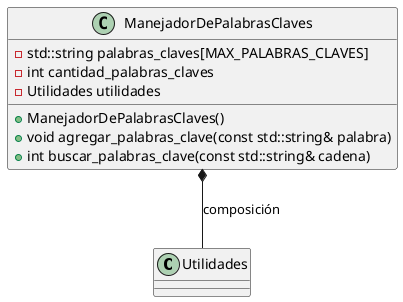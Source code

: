 @startuml
'https://plantuml.com/class-diagram

class Utilidades

class ManejadorDePalabrasClaves {
    - std::string palabras_claves[MAX_PALABRAS_CLAVES]
    - int cantidad_palabras_claves
    - Utilidades utilidades

    + ManejadorDePalabrasClaves()
    + void agregar_palabras_clave(const std::string& palabra)
    + int buscar_palabras_clave(const std::string& cadena)
}

' Relaciones
ManejadorDePalabrasClaves *-- Utilidades : "composición"

@enduml